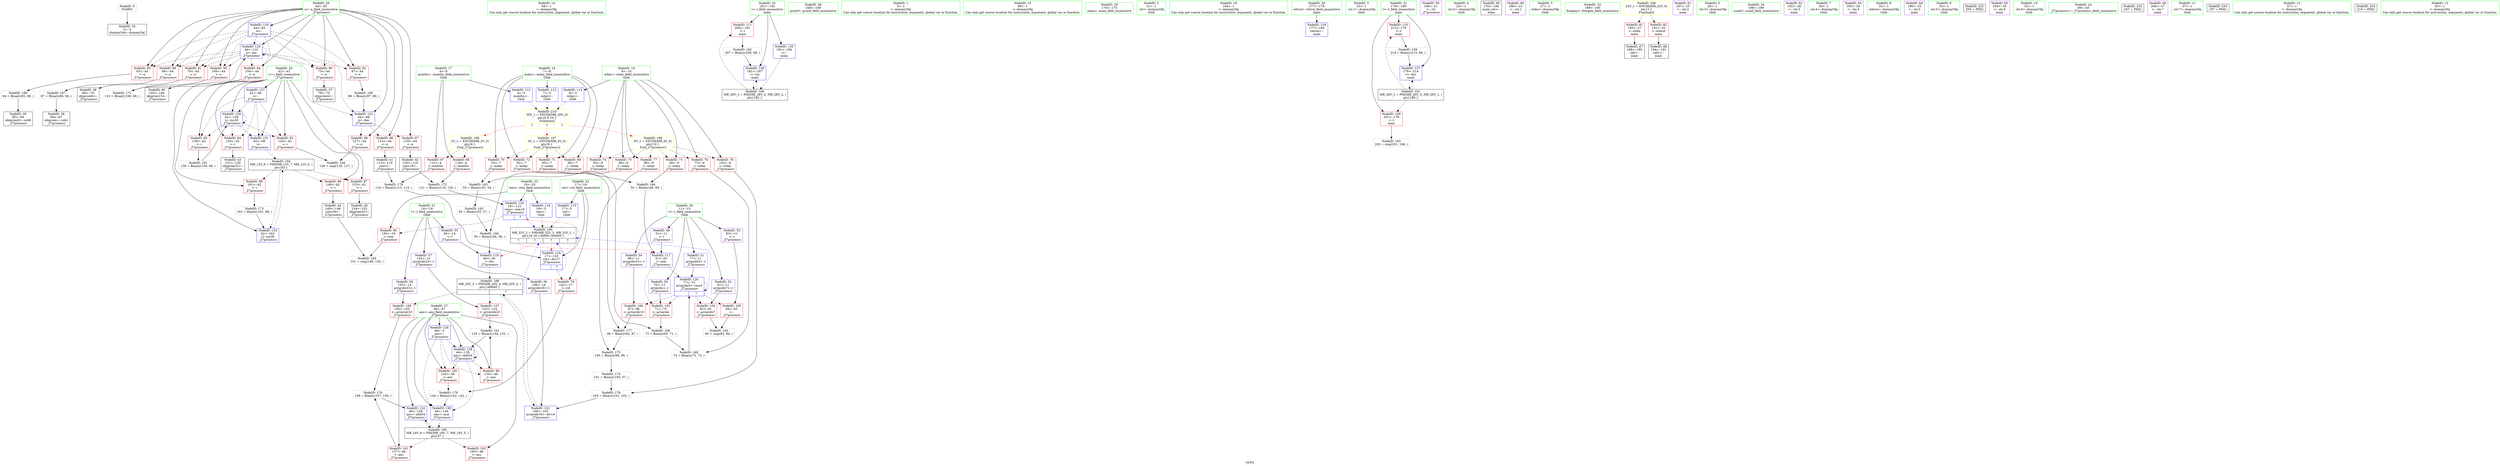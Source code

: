 digraph "SVFG" {
	label="SVFG";

	Node0x55a4fea71980 [shape=record,color=grey,label="{NodeID: 0\nNullPtr}"];
	Node0x55a4fea71980 -> Node0x55a4fea887a0[style=solid];
	Node0x55a4fea92c30 [shape=record,color=grey,label="{NodeID: 180\n94 = Binary(93, 68, )\n}"];
	Node0x55a4fea92c30 -> Node0x55a4fea88b10[style=solid];
	Node0x55a4fea89330 [shape=record,color=red,label="{NodeID: 97\n119\<--44\n\<--n\n_Z7processv\n}"];
	Node0x55a4fea89330 -> Node0x55a4fea88d80[style=solid];
	Node0x55a4fea873c0 [shape=record,color=green,label="{NodeID: 14\n68\<--1\n\<--dummyObj\nCan only get source location for instruction, argument, global var or function.}"];
	Node0x55a4fea8d790 [shape=record,color=black,label="{NodeID: 194\nMR_12V_6 = PHI(MR_12V_7, MR_12V_5, )\npts\{43 \}\n}"];
	Node0x55a4fea8d790 -> Node0x55a4fea8c160[style=dashed];
	Node0x55a4fea8d790 -> Node0x55a4fea8c230[style=dashed];
	Node0x55a4fea8d790 -> Node0x55a4fea8c300[style=dashed];
	Node0x55a4fea8d790 -> Node0x55a4fea8f8a0[style=dashed];
	Node0x55a4fea89e90 [shape=record,color=red,label="{NodeID: 111\n206\<--181\n\<--i\nmain\n}"];
	Node0x55a4fea89e90 -> Node0x55a4fea91130[style=solid];
	Node0x55a4fea88130 [shape=record,color=green,label="{NodeID: 28\n168\<--169\nprintf\<--printf_field_insensitive\n}"];
	Node0x55a4fea8f220 [shape=record,color=blue,label="{NodeID: 125\n19\<--121\nrem\<--rem19\n_Z7processv\n|{|<s1>7}}"];
	Node0x55a4fea8f220 -> Node0x55a4fea8bc80[style=dashed];
	Node0x55a4fea8f220:s1 -> Node0x55a4fea9ae20[style=dashed,color=blue];
	Node0x55a4fea88d80 [shape=record,color=black,label="{NodeID: 42\n120\<--119\nconv18\<--\n_Z7processv\n}"];
	Node0x55a4fea88d80 -> Node0x55a4fea92030[style=solid];
	Node0x55a4fea8a900 [shape=record,color=purple,label="{NodeID: 56\n106\<--14\narrayidx16\<--l\n_Z7processv\n}"];
	Node0x55a4fea8a900 -> Node0x55a4fea8efb0[style=solid];
	Node0x55a4fea8b460 [shape=record,color=red,label="{NodeID: 70\n53\<--7\n\<--mday\n_Z7processv\n}"];
	Node0x55a4fea8b460 -> Node0x55a4fea912b0[style=solid];
	Node0x55a4fea918b0 [shape=record,color=grey,label="{NodeID: 167\n67 = Binary(66, 68, )\n}"];
	Node0x55a4fea918b0 -> Node0x55a4fea888a0[style=solid];
	Node0x55a4fea8bfc0 [shape=record,color=red,label="{NodeID: 84\n130\<--42\n\<--i\n_Z7processv\n}"];
	Node0x55a4fea8bfc0 -> Node0x55a4fea88e50[style=solid];
	Node0x55a4fea71a10 [shape=record,color=green,label="{NodeID: 1\n5\<--1\n\<--dummyObj\nCan only get source location for instruction, argument, global var or function.}"];
	Node0x55a4fea92db0 [shape=record,color=grey,label="{NodeID: 181\n139 = Binary(138, 68, )\n}"];
	Node0x55a4fea92db0 -> Node0x55a4fea8f560[style=solid];
	Node0x55a4fea89400 [shape=record,color=red,label="{NodeID: 98\n127\<--44\n\<--n\n_Z7processv\n}"];
	Node0x55a4fea89400 -> Node0x55a4fea93230[style=solid];
	Node0x55a4fea874c0 [shape=record,color=green,label="{NodeID: 15\n89\<--1\n\<--dummyObj\nCan only get source location for instruction, argument, global var or function.}"];
	Node0x55a4fea8d880 [shape=record,color=black,label="{NodeID: 195\nMR_16V_6 = PHI(MR_16V_7, MR_16V_5, )\npts\{47 \}\n}"];
	Node0x55a4fea8d880 -> Node0x55a4fea89670[style=dashed];
	Node0x55a4fea8d880 -> Node0x55a4fea89740[style=dashed];
	Node0x55a4fea8d880 -> Node0x55a4fea8f7d0[style=dashed];
	Node0x55a4fea89f60 [shape=record,color=blue,label="{NodeID: 112\n4\<--5\nmonths\<--\nGlob }"];
	Node0x55a4fea89f60 -> Node0x55a4fea9f350[style=dashed];
	Node0x55a4fea88230 [shape=record,color=green,label="{NodeID: 29\n174\<--175\nmain\<--main_field_insensitive\n}"];
	Node0x55a4fea8f2f0 [shape=record,color=blue,label="{NodeID: 126\n46\<--5\nans\<--\n_Z7processv\n}"];
	Node0x55a4fea8f2f0 -> Node0x55a4fea894d0[style=dashed];
	Node0x55a4fea8f2f0 -> Node0x55a4fea895a0[style=dashed];
	Node0x55a4fea8f2f0 -> Node0x55a4fea8f490[style=dashed];
	Node0x55a4fea8f2f0 -> Node0x55a4fea8f630[style=dashed];
	Node0x55a4fea88e50 [shape=record,color=black,label="{NodeID: 43\n131\<--130\nidxprom22\<--\n_Z7processv\n}"];
	Node0x55a4fea8a9d0 [shape=record,color=purple,label="{NodeID: 57\n132\<--14\narrayidx23\<--l\n_Z7processv\n}"];
	Node0x55a4fea8a9d0 -> Node0x55a4fea89b50[style=solid];
	Node0x55a4fea8b530 [shape=record,color=red,label="{NodeID: 71\n65\<--7\n\<--mday\n_Z7processv\n}"];
	Node0x55a4fea8b530 -> Node0x55a4fea91a30[style=solid];
	Node0x55a4fea91a30 [shape=record,color=grey,label="{NodeID: 168\n72 = Binary(65, 71, )\n}"];
	Node0x55a4fea91a30 -> Node0x55a4fea91bb0[style=solid];
	Node0x55a4fea8c090 [shape=record,color=red,label="{NodeID: 85\n138\<--42\n\<--i\n_Z7processv\n}"];
	Node0x55a4fea8c090 -> Node0x55a4fea92db0[style=solid];
	Node0x55a4fea86140 [shape=record,color=green,label="{NodeID: 2\n21\<--1\n.str\<--dummyObj\nGlob }"];
	Node0x55a4fea92f30 [shape=record,color=grey,label="{NodeID: 182\n85 = cmp(82, 84, )\n}"];
	Node0x55a4fea894d0 [shape=record,color=red,label="{NodeID: 99\n134\<--46\n\<--ans\n_Z7processv\n}"];
	Node0x55a4fea894d0 -> Node0x55a4fea90fb0[style=solid];
	Node0x55a4fea875c0 [shape=record,color=green,label="{NodeID: 16\n184\<--1\n\<--dummyObj\nCan only get source location for instruction, argument, global var or function.}"];
	Node0x55a4fea9dca0 [shape=record,color=yellow,style=double,label="{NodeID: 196\n2V_1 = ENCHI(MR_2V_0)\npts\{6 \}\nFun[_Z7processv]}"];
	Node0x55a4fea9dca0 -> Node0x55a4fea8b1f0[style=dashed];
	Node0x55a4fea9dca0 -> Node0x55a4fea8b2c0[style=dashed];
	Node0x55a4fea8a060 [shape=record,color=blue,label="{NodeID: 113\n7\<--5\nmday\<--\nGlob }"];
	Node0x55a4fea8a060 -> Node0x55a4fea9f350[style=dashed];
	Node0x55a4fea88330 [shape=record,color=green,label="{NodeID: 30\n177\<--178\nretval\<--retval_field_insensitive\nmain\n}"];
	Node0x55a4fea88330 -> Node0x55a4fea8f970[style=solid];
	Node0x55a4fea9f350 [shape=record,color=yellow,style=double,label="{NodeID: 210\n30V_1 = ENCHI(MR_30V_0)\npts\{6 8 10 \}\nFun[main]|{<s0>7|<s1>7|<s2>7}}"];
	Node0x55a4fea9f350:s0 -> Node0x55a4fea9dca0[style=dashed,color=red];
	Node0x55a4fea9f350:s1 -> Node0x55a4fea9e7c0[style=dashed,color=red];
	Node0x55a4fea9f350:s2 -> Node0x55a4fea9e8a0[style=dashed,color=red];
	Node0x55a4fea8f3c0 [shape=record,color=blue,label="{NodeID: 127\n42\<--68\ni\<--\n_Z7processv\n}"];
	Node0x55a4fea8f3c0 -> Node0x55a4fea8bef0[style=dashed];
	Node0x55a4fea8f3c0 -> Node0x55a4fea8bfc0[style=dashed];
	Node0x55a4fea8f3c0 -> Node0x55a4fea8c090[style=dashed];
	Node0x55a4fea8f3c0 -> Node0x55a4fea8f560[style=dashed];
	Node0x55a4fea8f3c0 -> Node0x55a4fea8f700[style=dashed];
	Node0x55a4fea88f20 [shape=record,color=black,label="{NodeID: 44\n149\<--148\nconv29\<--\n_Z7processv\n}"];
	Node0x55a4fea88f20 -> Node0x55a4fea933b0[style=solid];
	Node0x55a4fea8aaa0 [shape=record,color=purple,label="{NodeID: 58\n155\<--14\narrayidx33\<--l\n_Z7processv\n}"];
	Node0x55a4fea8aaa0 -> Node0x55a4fea89c20[style=solid];
	Node0x55a4fea8b600 [shape=record,color=red,label="{NodeID: 72\n92\<--7\n\<--mday\n_Z7processv\n}"];
	Node0x55a4fea8b600 -> Node0x55a4fea927b0[style=solid];
	Node0x55a4fea91bb0 [shape=record,color=grey,label="{NodeID: 169\n74 = Binary(72, 73, )\n}"];
	Node0x55a4fea91bb0 -> Node0x55a4fea8ee10[style=solid];
	Node0x55a4fea8c160 [shape=record,color=red,label="{NodeID: 86\n148\<--42\n\<--i\n_Z7processv\n}"];
	Node0x55a4fea8c160 -> Node0x55a4fea88f20[style=solid];
	Node0x55a4fea861d0 [shape=record,color=green,label="{NodeID: 3\n23\<--1\n.str.1\<--dummyObj\nGlob }"];
	Node0x55a4fea930b0 [shape=record,color=grey,label="{NodeID: 183\n202 = cmp(201, 184, )\n}"];
	Node0x55a4fea895a0 [shape=record,color=red,label="{NodeID: 100\n143\<--46\n\<--ans\n_Z7processv\n}"];
	Node0x55a4fea895a0 -> Node0x55a4fea92ab0[style=solid];
	Node0x55a4fea876c0 [shape=record,color=green,label="{NodeID: 17\n4\<--6\nmonths\<--months_field_insensitive\nGlob }"];
	Node0x55a4fea876c0 -> Node0x55a4fea8b1f0[style=solid];
	Node0x55a4fea876c0 -> Node0x55a4fea8b2c0[style=solid];
	Node0x55a4fea876c0 -> Node0x55a4fea89f60[style=solid];
	Node0x55a4fea9e7c0 [shape=record,color=yellow,style=double,label="{NodeID: 197\n4V_1 = ENCHI(MR_4V_0)\npts\{8 \}\nFun[_Z7processv]}"];
	Node0x55a4fea9e7c0 -> Node0x55a4fea8b390[style=dashed];
	Node0x55a4fea9e7c0 -> Node0x55a4fea8b460[style=dashed];
	Node0x55a4fea9e7c0 -> Node0x55a4fea8b530[style=dashed];
	Node0x55a4fea9e7c0 -> Node0x55a4fea8b600[style=dashed];
	Node0x55a4fea8a160 [shape=record,color=blue,label="{NodeID: 114\n9\<--5\nwday\<--\nGlob }"];
	Node0x55a4fea8a160 -> Node0x55a4fea9f350[style=dashed];
	Node0x55a4fea88400 [shape=record,color=green,label="{NodeID: 31\n179\<--180\nt\<--t_field_insensitive\nmain\n}"];
	Node0x55a4fea88400 -> Node0x55a4fea89cf0[style=solid];
	Node0x55a4fea88400 -> Node0x55a4fea89dc0[style=solid];
	Node0x55a4fea88400 -> Node0x55a4fea8fbe0[style=solid];
	Node0x55a4fea8f490 [shape=record,color=blue,label="{NodeID: 128\n46\<--135\nans\<--add24\n_Z7processv\n}"];
	Node0x55a4fea8f490 -> Node0x55a4fea894d0[style=dashed];
	Node0x55a4fea8f490 -> Node0x55a4fea895a0[style=dashed];
	Node0x55a4fea8f490 -> Node0x55a4fea8f490[style=dashed];
	Node0x55a4fea8f490 -> Node0x55a4fea8f630[style=dashed];
	Node0x55a4fea88ff0 [shape=record,color=black,label="{NodeID: 45\n154\<--153\nidxprom32\<--\n_Z7processv\n}"];
	Node0x55a4fea8ab70 [shape=record,color=purple,label="{NodeID: 59\n166\<--21\n\<--.str\n_Z7processv\n}"];
	Node0x55a4fea8b6d0 [shape=record,color=red,label="{NodeID: 73\n49\<--9\n\<--wday\n_Z7processv\n}"];
	Node0x55a4fea8b6d0 -> Node0x55a4fea91430[style=solid];
	Node0x55a4fea91d30 [shape=record,color=grey,label="{NodeID: 170\n116 = Binary(113, 115, )\n}"];
	Node0x55a4fea91d30 -> Node0x55a4fea8f150[style=solid];
	Node0x55a4fea8c230 [shape=record,color=red,label="{NodeID: 87\n153\<--42\n\<--i\n_Z7processv\n}"];
	Node0x55a4fea8c230 -> Node0x55a4fea88ff0[style=solid];
	Node0x55a4fea86480 [shape=record,color=green,label="{NodeID: 4\n25\<--1\n.str.2\<--dummyObj\nGlob }"];
	Node0x55a4fea93230 [shape=record,color=grey,label="{NodeID: 184\n128 = cmp(126, 127, )\n}"];
	Node0x55a4fea89670 [shape=record,color=red,label="{NodeID: 101\n157\<--46\n\<--ans\n_Z7processv\n}"];
	Node0x55a4fea89670 -> Node0x55a4fea92630[style=solid];
	Node0x55a4fea877c0 [shape=record,color=green,label="{NodeID: 18\n7\<--8\nmday\<--mday_field_insensitive\nGlob }"];
	Node0x55a4fea877c0 -> Node0x55a4fea8b390[style=solid];
	Node0x55a4fea877c0 -> Node0x55a4fea8b460[style=solid];
	Node0x55a4fea877c0 -> Node0x55a4fea8b530[style=solid];
	Node0x55a4fea877c0 -> Node0x55a4fea8b600[style=solid];
	Node0x55a4fea877c0 -> Node0x55a4fea8a060[style=solid];
	Node0x55a4fea9e8a0 [shape=record,color=yellow,style=double,label="{NodeID: 198\n6V_1 = ENCHI(MR_6V_0)\npts\{10 \}\nFun[_Z7processv]}"];
	Node0x55a4fea9e8a0 -> Node0x55a4fea8b6d0[style=dashed];
	Node0x55a4fea9e8a0 -> Node0x55a4fea8b7a0[style=dashed];
	Node0x55a4fea9e8a0 -> Node0x55a4fea8b870[style=dashed];
	Node0x55a4fea9e8a0 -> Node0x55a4fea8b940[style=dashed];
	Node0x55a4fea9e8a0 -> Node0x55a4fea8ba10[style=dashed];
	Node0x55a4fea9e8a0 -> Node0x55a4fea8bae0[style=dashed];
	Node0x55a4fea8e9a0 [shape=record,color=blue,label="{NodeID: 115\n17\<--5\nrot\<--\nGlob }"];
	Node0x55a4fea8e9a0 -> Node0x55a4fea9ae20[style=dashed];
	Node0x55a4fea884d0 [shape=record,color=green,label="{NodeID: 32\n181\<--182\ni\<--i_field_insensitive\nmain\n}"];
	Node0x55a4fea884d0 -> Node0x55a4fea89e90[style=solid];
	Node0x55a4fea884d0 -> Node0x55a4fea8fa40[style=solid];
	Node0x55a4fea884d0 -> Node0x55a4fea8fb10[style=solid];
	Node0x55a4fea8f560 [shape=record,color=blue,label="{NodeID: 129\n42\<--139\ni\<--inc26\n_Z7processv\n}"];
	Node0x55a4fea8f560 -> Node0x55a4fea8bef0[style=dashed];
	Node0x55a4fea8f560 -> Node0x55a4fea8bfc0[style=dashed];
	Node0x55a4fea8f560 -> Node0x55a4fea8c090[style=dashed];
	Node0x55a4fea8f560 -> Node0x55a4fea8f560[style=dashed];
	Node0x55a4fea8f560 -> Node0x55a4fea8f700[style=dashed];
	Node0x55a4fea890c0 [shape=record,color=black,label="{NodeID: 46\n176\<--184\nmain_ret\<--\nmain\n}"];
	Node0x55a4fea8ac40 [shape=record,color=purple,label="{NodeID: 60\n186\<--23\n\<--.str.1\nmain\n}"];
	Node0x55a4fea8b7a0 [shape=record,color=red,label="{NodeID: 74\n54\<--9\n\<--wday\n_Z7processv\n}"];
	Node0x55a4fea8b7a0 -> Node0x55a4fea912b0[style=solid];
	Node0x55a4fea91eb0 [shape=record,color=grey,label="{NodeID: 171\n110 = Binary(109, 68, )\n}"];
	Node0x55a4fea91eb0 -> Node0x55a4fea8f080[style=solid];
	Node0x55a4fea8c300 [shape=record,color=red,label="{NodeID: 88\n161\<--42\n\<--i\n_Z7processv\n}"];
	Node0x55a4fea8c300 -> Node0x55a4fea921b0[style=solid];
	Node0x55a4fea86510 [shape=record,color=green,label="{NodeID: 5\n27\<--1\nstdin\<--dummyObj\nGlob }"];
	Node0x55a4fea933b0 [shape=record,color=grey,label="{NodeID: 185\n151 = cmp(149, 150, )\n}"];
	Node0x55a4fea89740 [shape=record,color=red,label="{NodeID: 102\n165\<--46\n\<--ans\n_Z7processv\n}"];
	Node0x55a4fea878c0 [shape=record,color=green,label="{NodeID: 19\n9\<--10\nwday\<--wday_field_insensitive\nGlob }"];
	Node0x55a4fea878c0 -> Node0x55a4fea8b6d0[style=solid];
	Node0x55a4fea878c0 -> Node0x55a4fea8b7a0[style=solid];
	Node0x55a4fea878c0 -> Node0x55a4fea8b870[style=solid];
	Node0x55a4fea878c0 -> Node0x55a4fea8b940[style=solid];
	Node0x55a4fea878c0 -> Node0x55a4fea8ba10[style=solid];
	Node0x55a4fea878c0 -> Node0x55a4fea8bae0[style=solid];
	Node0x55a4fea878c0 -> Node0x55a4fea8a160[style=solid];
	Node0x55a4fea8eaa0 [shape=record,color=blue,label="{NodeID: 116\n19\<--5\nrem\<--\nGlob }"];
	Node0x55a4fea8eaa0 -> Node0x55a4fea9ae20[style=dashed];
	Node0x55a4fea885a0 [shape=record,color=green,label="{NodeID: 33\n189\<--190\nfreopen\<--freopen_field_insensitive\n}"];
	Node0x55a4fea8f630 [shape=record,color=blue,label="{NodeID: 130\n46\<--144\nans\<--mul\n_Z7processv\n}"];
	Node0x55a4fea8f630 -> Node0x55a4fea8d880[style=dashed];
	Node0x55a4fea89190 [shape=record,color=black,label="{NodeID: 47\n188\<--185\ncall\<--\nmain\n}"];
	Node0x55a4fea8ad10 [shape=record,color=purple,label="{NodeID: 61\n187\<--25\n\<--.str.2\nmain\n}"];
	Node0x55a4fea8b870 [shape=record,color=red,label="{NodeID: 75\n58\<--9\n\<--wday\n_Z7processv\n}"];
	Node0x55a4fea8b870 -> Node0x55a4fea91730[style=solid];
	Node0x55a4fea92030 [shape=record,color=grey,label="{NodeID: 172\n121 = Binary(118, 120, )\n}"];
	Node0x55a4fea92030 -> Node0x55a4fea8f220[style=solid];
	Node0x55a4fea8c3d0 [shape=record,color=red,label="{NodeID: 89\n66\<--44\n\<--n\n_Z7processv\n}"];
	Node0x55a4fea8c3d0 -> Node0x55a4fea918b0[style=solid];
	Node0x55a4fea865a0 [shape=record,color=green,label="{NodeID: 6\n28\<--1\n.str.3\<--dummyObj\nGlob }"];
	Node0x55a4fea89810 [shape=record,color=red,label="{NodeID: 103\n71\<--70\n\<--arrayidx\n_Z7processv\n}"];
	Node0x55a4fea89810 -> Node0x55a4fea91a30[style=solid];
	Node0x55a4fea879c0 [shape=record,color=green,label="{NodeID: 20\n11\<--13\nr\<--r_field_insensitive\nGlob }"];
	Node0x55a4fea879c0 -> Node0x55a4fea8a350[style=solid];
	Node0x55a4fea879c0 -> Node0x55a4fea8a420[style=solid];
	Node0x55a4fea879c0 -> Node0x55a4fea8a4f0[style=solid];
	Node0x55a4fea879c0 -> Node0x55a4fea8a5c0[style=solid];
	Node0x55a4fea879c0 -> Node0x55a4fea8a690[style=solid];
	Node0x55a4fea879c0 -> Node0x55a4fea8a760[style=solid];
	Node0x55a4fea8eba0 [shape=record,color=blue,label="{NodeID: 117\n51\<--50\n\<--rem\n_Z7processv\n}"];
	Node0x55a4fea8eba0 -> Node0x55a4fea89810[style=dashed];
	Node0x55a4fea8eba0 -> Node0x55a4fea8ee10[style=dashed];
	Node0x55a4fea886a0 [shape=record,color=green,label="{NodeID: 34\n198\<--199\nscanf\<--scanf_field_insensitive\n}"];
	Node0x55a4fea8f700 [shape=record,color=blue,label="{NodeID: 131\n42\<--68\ni\<--\n_Z7processv\n}"];
	Node0x55a4fea8f700 -> Node0x55a4fea8d790[style=dashed];
	Node0x55a4fea8a280 [shape=record,color=black,label="{NodeID: 48\n194\<--191\ncall1\<--\nmain\n}"];
	Node0x55a4fea8ade0 [shape=record,color=purple,label="{NodeID: 62\n192\<--28\n\<--.str.3\nmain\n}"];
	Node0x55a4fea90cb0 [shape=record,color=grey,label="{NodeID: 159\n214 = Binary(213, 89, )\n}"];
	Node0x55a4fea90cb0 -> Node0x55a4fea8fbe0[style=solid];
	Node0x55a4fea8b940 [shape=record,color=red,label="{NodeID: 76\n73\<--9\n\<--wday\n_Z7processv\n}"];
	Node0x55a4fea8b940 -> Node0x55a4fea91bb0[style=solid];
	Node0x55a4fea921b0 [shape=record,color=grey,label="{NodeID: 173\n162 = Binary(161, 68, )\n}"];
	Node0x55a4fea921b0 -> Node0x55a4fea8f8a0[style=solid];
	Node0x55a4fea8c4a0 [shape=record,color=red,label="{NodeID: 90\n75\<--44\n\<--n\n_Z7processv\n}"];
	Node0x55a4fea8c4a0 -> Node0x55a4fea88970[style=solid];
	Node0x55a4fea86630 [shape=record,color=green,label="{NodeID: 7\n30\<--1\n.str.4\<--dummyObj\nGlob }"];
	Node0x55a4fea898e0 [shape=record,color=red,label="{NodeID: 104\n82\<--81\n\<--arrayidx7\n_Z7processv\n}"];
	Node0x55a4fea898e0 -> Node0x55a4fea92f30[style=solid];
	Node0x55a4fea87ac0 [shape=record,color=green,label="{NodeID: 21\n14\<--16\nl\<--l_field_insensitive\nGlob }"];
	Node0x55a4fea87ac0 -> Node0x55a4fea8a830[style=solid];
	Node0x55a4fea87ac0 -> Node0x55a4fea8a900[style=solid];
	Node0x55a4fea87ac0 -> Node0x55a4fea8a9d0[style=solid];
	Node0x55a4fea87ac0 -> Node0x55a4fea8aaa0[style=solid];
	Node0x55a4fea8ec70 [shape=record,color=blue,label="{NodeID: 118\n60\<--59\n\<--div\n_Z7processv\n}"];
	Node0x55a4fea8ec70 -> Node0x55a4fea9a420[style=dashed];
	Node0x55a4fea887a0 [shape=record,color=black,label="{NodeID: 35\n2\<--3\ndummyVal\<--dummyVal\n}"];
	Node0x55a4fea8f7d0 [shape=record,color=blue,label="{NodeID: 132\n46\<--158\nans\<--add34\n_Z7processv\n}"];
	Node0x55a4fea8f7d0 -> Node0x55a4fea8d880[style=dashed];
	Node0x55a4fea8a350 [shape=record,color=purple,label="{NodeID: 49\n51\<--11\n\<--r\n_Z7processv\n}"];
	Node0x55a4fea8a350 -> Node0x55a4fea8eba0[style=solid];
	Node0x55a4fea8aeb0 [shape=record,color=purple,label="{NodeID: 63\n193\<--30\n\<--.str.4\nmain\n}"];
	Node0x55a4fea90e30 [shape=record,color=grey,label="{NodeID: 160\n88 = Binary(87, 89, )\n}"];
	Node0x55a4fea90e30 -> Node0x55a4fea8eee0[style=solid];
	Node0x55a4fea8ba10 [shape=record,color=red,label="{NodeID: 77\n99\<--9\n\<--wday\n_Z7processv\n}"];
	Node0x55a4fea8ba10 -> Node0x55a4fea924b0[style=solid];
	Node0x55a4fea92330 [shape=record,color=grey,label="{NodeID: 174\n101 = Binary(100, 57, )\n}"];
	Node0x55a4fea92330 -> Node0x55a4fea92930[style=solid];
	Node0x55a4fea8c570 [shape=record,color=red,label="{NodeID: 91\n79\<--44\n\<--n\n_Z7processv\n}"];
	Node0x55a4fea8c570 -> Node0x55a4fea88a40[style=solid];
	Node0x55a4fea86e70 [shape=record,color=green,label="{NodeID: 8\n32\<--1\nstdout\<--dummyObj\nGlob }"];
	Node0x55a4fea9a420 [shape=record,color=black,label="{NodeID: 188\nMR_20V_3 = PHI(MR_20V_4, MR_20V_2, )\npts\{160000 \}\n|{|<s3>7}}"];
	Node0x55a4fea9a420 -> Node0x55a4fea89b50[style=dashed];
	Node0x55a4fea9a420 -> Node0x55a4fea89c20[style=dashed];
	Node0x55a4fea9a420 -> Node0x55a4fea8efb0[style=dashed];
	Node0x55a4fea9a420:s3 -> Node0x55a4fea9ae20[style=dashed,color=blue];
	Node0x55a4fea899b0 [shape=record,color=red,label="{NodeID: 105\n84\<--83\n\<--\n_Z7processv\n}"];
	Node0x55a4fea899b0 -> Node0x55a4fea92f30[style=solid];
	Node0x55a4fea87bc0 [shape=record,color=green,label="{NodeID: 22\n17\<--18\nrot\<--rot_field_insensitive\nGlob }"];
	Node0x55a4fea87bc0 -> Node0x55a4fea8bbb0[style=solid];
	Node0x55a4fea87bc0 -> Node0x55a4fea8e9a0[style=solid];
	Node0x55a4fea87bc0 -> Node0x55a4fea8f150[style=solid];
	Node0x55a4fea8ed40 [shape=record,color=blue,label="{NodeID: 119\n44\<--63\nn\<--\n_Z7processv\n}"];
	Node0x55a4fea8ed40 -> Node0x55a4fea8c3d0[style=dashed];
	Node0x55a4fea8ed40 -> Node0x55a4fea8c4a0[style=dashed];
	Node0x55a4fea8ed40 -> Node0x55a4fea8c570[style=dashed];
	Node0x55a4fea8ed40 -> Node0x55a4fea8c640[style=dashed];
	Node0x55a4fea8ed40 -> Node0x55a4fea8c710[style=dashed];
	Node0x55a4fea8ed40 -> Node0x55a4fea8c7e0[style=dashed];
	Node0x55a4fea8ed40 -> Node0x55a4fea8c8b0[style=dashed];
	Node0x55a4fea8ed40 -> Node0x55a4fea8eee0[style=dashed];
	Node0x55a4fea8ed40 -> Node0x55a4fea8f080[style=dashed];
	Node0x55a4fea888a0 [shape=record,color=black,label="{NodeID: 36\n69\<--67\nidxprom\<--sub1\n_Z7processv\n}"];
	Node0x55a4fea8f8a0 [shape=record,color=blue,label="{NodeID: 133\n42\<--162\ni\<--inc36\n_Z7processv\n}"];
	Node0x55a4fea8f8a0 -> Node0x55a4fea8d790[style=dashed];
	Node0x55a4fea8a420 [shape=record,color=purple,label="{NodeID: 50\n70\<--11\narrayidx\<--r\n_Z7processv\n}"];
	Node0x55a4fea8a420 -> Node0x55a4fea89810[style=solid];
	Node0x55a4fea8af80 [shape=record,color=purple,label="{NodeID: 64\n196\<--33\n\<--.str.5\nmain\n}"];
	Node0x55a4fea90fb0 [shape=record,color=grey,label="{NodeID: 161\n135 = Binary(134, 133, )\n}"];
	Node0x55a4fea90fb0 -> Node0x55a4fea8f490[style=solid];
	Node0x55a4fea8bae0 [shape=record,color=red,label="{NodeID: 78\n102\<--9\n\<--wday\n_Z7processv\n}"];
	Node0x55a4fea8bae0 -> Node0x55a4fea92930[style=solid];
	Node0x55a4fea924b0 [shape=record,color=grey,label="{NodeID: 175\n100 = Binary(98, 99, )\n}"];
	Node0x55a4fea924b0 -> Node0x55a4fea92330[style=solid];
	Node0x55a4fea8c640 [shape=record,color=red,label="{NodeID: 92\n87\<--44\n\<--n\n_Z7processv\n}"];
	Node0x55a4fea8c640 -> Node0x55a4fea90e30[style=solid];
	Node0x55a4fea86f00 [shape=record,color=green,label="{NodeID: 9\n33\<--1\n.str.5\<--dummyObj\nGlob }"];
	Node0x55a4fea9a920 [shape=record,color=black,label="{NodeID: 189\nMR_28V_3 = PHI(MR_28V_4, MR_28V_2, )\npts\{182 \}\n}"];
	Node0x55a4fea9a920 -> Node0x55a4fea89e90[style=dashed];
	Node0x55a4fea9a920 -> Node0x55a4fea8fb10[style=dashed];
	Node0x55a4fea89a80 [shape=record,color=red,label="{NodeID: 106\n97\<--96\n\<--arrayidx10\n_Z7processv\n}"];
	Node0x55a4fea89a80 -> Node0x55a4fea927b0[style=solid];
	Node0x55a4fea87cc0 [shape=record,color=green,label="{NodeID: 23\n19\<--20\nrem\<--rem_field_insensitive\nGlob }"];
	Node0x55a4fea87cc0 -> Node0x55a4fea8bc80[style=solid];
	Node0x55a4fea87cc0 -> Node0x55a4fea8eaa0[style=solid];
	Node0x55a4fea87cc0 -> Node0x55a4fea8f220[style=solid];
	Node0x55a4fea8ee10 [shape=record,color=blue,label="{NodeID: 120\n77\<--74\narrayidx5\<--rem3\n_Z7processv\n|{|<s5>7}}"];
	Node0x55a4fea8ee10 -> Node0x55a4fea89810[style=dashed];
	Node0x55a4fea8ee10 -> Node0x55a4fea898e0[style=dashed];
	Node0x55a4fea8ee10 -> Node0x55a4fea899b0[style=dashed];
	Node0x55a4fea8ee10 -> Node0x55a4fea89a80[style=dashed];
	Node0x55a4fea8ee10 -> Node0x55a4fea8ee10[style=dashed];
	Node0x55a4fea8ee10:s5 -> Node0x55a4fea9ae20[style=dashed,color=blue];
	Node0x55a4fea88970 [shape=record,color=black,label="{NodeID: 37\n76\<--75\nidxprom4\<--\n_Z7processv\n}"];
	Node0x55a4fea8f970 [shape=record,color=blue,label="{NodeID: 134\n177\<--184\nretval\<--\nmain\n}"];
	Node0x55a4fea8a4f0 [shape=record,color=purple,label="{NodeID: 51\n77\<--11\narrayidx5\<--r\n_Z7processv\n}"];
	Node0x55a4fea8a4f0 -> Node0x55a4fea8ee10[style=solid];
	Node0x55a4feaaa8a0 [shape=record,color=black,label="{NodeID: 231\n205 = PHI()\n}"];
	Node0x55a4fea8b050 [shape=record,color=purple,label="{NodeID: 65\n204\<--35\n\<--.str.6\nmain\n}"];
	Node0x55a4fea91130 [shape=record,color=grey,label="{NodeID: 162\n207 = Binary(206, 68, )\n}"];
	Node0x55a4fea91130 -> Node0x55a4fea8fb10[style=solid];
	Node0x55a4fea8bbb0 [shape=record,color=red,label="{NodeID: 79\n142\<--17\n\<--rot\n_Z7processv\n}"];
	Node0x55a4fea8bbb0 -> Node0x55a4fea92ab0[style=solid];
	Node0x55a4fea92630 [shape=record,color=grey,label="{NodeID: 176\n158 = Binary(157, 156, )\n}"];
	Node0x55a4fea92630 -> Node0x55a4fea8f7d0[style=solid];
	Node0x55a4fea8c710 [shape=record,color=red,label="{NodeID: 93\n93\<--44\n\<--n\n_Z7processv\n}"];
	Node0x55a4fea8c710 -> Node0x55a4fea92c30[style=solid];
	Node0x55a4fea86fc0 [shape=record,color=green,label="{NodeID: 10\n35\<--1\n.str.6\<--dummyObj\nGlob }"];
	Node0x55a4fea9ae20 [shape=record,color=black,label="{NodeID: 190\nMR_32V_2 = PHI(MR_32V_3, MR_32V_1, )\npts\{18 20 130000 160000 \}\n|{<s0>7|<s1>7|<s2>7|<s3>7}}"];
	Node0x55a4fea9ae20:s0 -> Node0x55a4fea8eba0[style=dashed,color=red];
	Node0x55a4fea9ae20:s1 -> Node0x55a4fea8ec70[style=dashed,color=red];
	Node0x55a4fea9ae20:s2 -> Node0x55a4fea8f150[style=dashed,color=red];
	Node0x55a4fea9ae20:s3 -> Node0x55a4fea8f220[style=dashed,color=red];
	Node0x55a4fea89b50 [shape=record,color=red,label="{NodeID: 107\n133\<--132\n\<--arrayidx23\n_Z7processv\n}"];
	Node0x55a4fea89b50 -> Node0x55a4fea90fb0[style=solid];
	Node0x55a4fea87dc0 [shape=record,color=green,label="{NodeID: 24\n39\<--40\n_Z7processv\<--_Z7processv_field_insensitive\n}"];
	Node0x55a4fea8eee0 [shape=record,color=blue,label="{NodeID: 121\n44\<--88\nn\<--dec\n_Z7processv\n}"];
	Node0x55a4fea8eee0 -> Node0x55a4fea89260[style=dashed];
	Node0x55a4fea8eee0 -> Node0x55a4fea89330[style=dashed];
	Node0x55a4fea8eee0 -> Node0x55a4fea89400[style=dashed];
	Node0x55a4fea88a40 [shape=record,color=black,label="{NodeID: 38\n80\<--79\nidxprom6\<--\n_Z7processv\n}"];
	Node0x55a4fea8fa40 [shape=record,color=blue,label="{NodeID: 135\n181\<--184\ni\<--\nmain\n}"];
	Node0x55a4fea8fa40 -> Node0x55a4fea9a920[style=dashed];
	Node0x55a4fea8a5c0 [shape=record,color=purple,label="{NodeID: 52\n81\<--11\narrayidx7\<--r\n_Z7processv\n}"];
	Node0x55a4fea8a5c0 -> Node0x55a4fea898e0[style=solid];
	Node0x55a4feaaa9a0 [shape=record,color=black,label="{NodeID: 232\n167 = PHI()\n}"];
	Node0x55a4fea8b120 [shape=record,color=purple,label="{NodeID: 66\n209\<--37\n\<--.str.7\nmain\n}"];
	Node0x55a4fea912b0 [shape=record,color=grey,label="{NodeID: 163\n55 = Binary(53, 54, )\n}"];
	Node0x55a4fea912b0 -> Node0x55a4fea915b0[style=solid];
	Node0x55a4fea8bc80 [shape=record,color=red,label="{NodeID: 80\n150\<--19\n\<--rem\n_Z7processv\n}"];
	Node0x55a4fea8bc80 -> Node0x55a4fea933b0[style=solid];
	Node0x55a4fea927b0 [shape=record,color=grey,label="{NodeID: 177\n98 = Binary(92, 97, )\n}"];
	Node0x55a4fea927b0 -> Node0x55a4fea924b0[style=solid];
	Node0x55a4fea8c7e0 [shape=record,color=red,label="{NodeID: 94\n104\<--44\n\<--n\n_Z7processv\n}"];
	Node0x55a4fea8c7e0 -> Node0x55a4fea88be0[style=solid];
	Node0x55a4fea870c0 [shape=record,color=green,label="{NodeID: 11\n37\<--1\n.str.7\<--dummyObj\nGlob }"];
	Node0x55a4fea9b380 [shape=record,color=black,label="{NodeID: 191\nMR_26V_2 = PHI(MR_26V_3, MR_26V_1, )\npts\{180 \}\n}"];
	Node0x55a4fea9b380 -> Node0x55a4fea89cf0[style=dashed];
	Node0x55a4fea9b380 -> Node0x55a4fea89dc0[style=dashed];
	Node0x55a4fea9b380 -> Node0x55a4fea8fbe0[style=dashed];
	Node0x55a4fea89c20 [shape=record,color=red,label="{NodeID: 108\n156\<--155\n\<--arrayidx33\n_Z7processv\n}"];
	Node0x55a4fea89c20 -> Node0x55a4fea92630[style=solid];
	Node0x55a4fea87ec0 [shape=record,color=green,label="{NodeID: 25\n42\<--43\ni\<--i_field_insensitive\n_Z7processv\n}"];
	Node0x55a4fea87ec0 -> Node0x55a4fea8bef0[style=solid];
	Node0x55a4fea87ec0 -> Node0x55a4fea8bfc0[style=solid];
	Node0x55a4fea87ec0 -> Node0x55a4fea8c090[style=solid];
	Node0x55a4fea87ec0 -> Node0x55a4fea8c160[style=solid];
	Node0x55a4fea87ec0 -> Node0x55a4fea8c230[style=solid];
	Node0x55a4fea87ec0 -> Node0x55a4fea8c300[style=solid];
	Node0x55a4fea87ec0 -> Node0x55a4fea8f3c0[style=solid];
	Node0x55a4fea87ec0 -> Node0x55a4fea8f560[style=solid];
	Node0x55a4fea87ec0 -> Node0x55a4fea8f700[style=solid];
	Node0x55a4fea87ec0 -> Node0x55a4fea8f8a0[style=solid];
	Node0x55a4fea8efb0 [shape=record,color=blue,label="{NodeID: 122\n106\<--103\narrayidx16\<--div14\n_Z7processv\n}"];
	Node0x55a4fea8efb0 -> Node0x55a4fea9a420[style=dashed];
	Node0x55a4fea88b10 [shape=record,color=black,label="{NodeID: 39\n95\<--94\nidxprom9\<--sub8\n_Z7processv\n}"];
	Node0x55a4fea8fb10 [shape=record,color=blue,label="{NodeID: 136\n181\<--207\ni\<--inc\nmain\n}"];
	Node0x55a4fea8fb10 -> Node0x55a4fea9a920[style=dashed];
	Node0x55a4fea8a690 [shape=record,color=purple,label="{NodeID: 53\n83\<--11\n\<--r\n_Z7processv\n}"];
	Node0x55a4fea8a690 -> Node0x55a4fea899b0[style=solid];
	Node0x55a4feaaaaa0 [shape=record,color=black,label="{NodeID: 233\n197 = PHI()\n}"];
	Node0x55a4fea8b1f0 [shape=record,color=red,label="{NodeID: 67\n113\<--4\n\<--months\n_Z7processv\n}"];
	Node0x55a4fea8b1f0 -> Node0x55a4fea91d30[style=solid];
	Node0x55a4fea91430 [shape=record,color=grey,label="{NodeID: 164\n50 = Binary(48, 49, )\n}"];
	Node0x55a4fea91430 -> Node0x55a4fea8eba0[style=solid];
	Node0x55a4fea8bd50 [shape=record,color=red,label="{NodeID: 81\n185\<--27\n\<--stdin\nmain\n}"];
	Node0x55a4fea8bd50 -> Node0x55a4fea89190[style=solid];
	Node0x55a4fea92930 [shape=record,color=grey,label="{NodeID: 178\n103 = Binary(101, 102, )\n}"];
	Node0x55a4fea92930 -> Node0x55a4fea8efb0[style=solid];
	Node0x55a4fea8c8b0 [shape=record,color=red,label="{NodeID: 95\n109\<--44\n\<--n\n_Z7processv\n}"];
	Node0x55a4fea8c8b0 -> Node0x55a4fea91eb0[style=solid];
	Node0x55a4fea871c0 [shape=record,color=green,label="{NodeID: 12\n57\<--1\n\<--dummyObj\nCan only get source location for instruction, argument, global var or function.}"];
	Node0x55a4fea89cf0 [shape=record,color=red,label="{NodeID: 109\n201\<--179\n\<--t\nmain\n}"];
	Node0x55a4fea89cf0 -> Node0x55a4fea930b0[style=solid];
	Node0x55a4fea87f90 [shape=record,color=green,label="{NodeID: 26\n44\<--45\nn\<--n_field_insensitive\n_Z7processv\n}"];
	Node0x55a4fea87f90 -> Node0x55a4fea8c3d0[style=solid];
	Node0x55a4fea87f90 -> Node0x55a4fea8c4a0[style=solid];
	Node0x55a4fea87f90 -> Node0x55a4fea8c570[style=solid];
	Node0x55a4fea87f90 -> Node0x55a4fea8c640[style=solid];
	Node0x55a4fea87f90 -> Node0x55a4fea8c710[style=solid];
	Node0x55a4fea87f90 -> Node0x55a4fea8c7e0[style=solid];
	Node0x55a4fea87f90 -> Node0x55a4fea8c8b0[style=solid];
	Node0x55a4fea87f90 -> Node0x55a4fea89260[style=solid];
	Node0x55a4fea87f90 -> Node0x55a4fea89330[style=solid];
	Node0x55a4fea87f90 -> Node0x55a4fea89400[style=solid];
	Node0x55a4fea87f90 -> Node0x55a4fea8ed40[style=solid];
	Node0x55a4fea87f90 -> Node0x55a4fea8eee0[style=solid];
	Node0x55a4fea87f90 -> Node0x55a4fea8f080[style=solid];
	Node0x55a4fea9efa0 [shape=record,color=yellow,style=double,label="{NodeID: 206\n22V_1 = ENCHI(MR_22V_0)\npts\{1 \}\nFun[main]}"];
	Node0x55a4fea9efa0 -> Node0x55a4fea8bd50[style=dashed];
	Node0x55a4fea9efa0 -> Node0x55a4fea8be20[style=dashed];
	Node0x55a4fea8f080 [shape=record,color=blue,label="{NodeID: 123\n44\<--110\nn\<--inc\n_Z7processv\n}"];
	Node0x55a4fea8f080 -> Node0x55a4fea8c3d0[style=dashed];
	Node0x55a4fea8f080 -> Node0x55a4fea8c4a0[style=dashed];
	Node0x55a4fea8f080 -> Node0x55a4fea8c570[style=dashed];
	Node0x55a4fea8f080 -> Node0x55a4fea8c640[style=dashed];
	Node0x55a4fea8f080 -> Node0x55a4fea8c710[style=dashed];
	Node0x55a4fea8f080 -> Node0x55a4fea8c7e0[style=dashed];
	Node0x55a4fea8f080 -> Node0x55a4fea8c8b0[style=dashed];
	Node0x55a4fea8f080 -> Node0x55a4fea8eee0[style=dashed];
	Node0x55a4fea8f080 -> Node0x55a4fea8f080[style=dashed];
	Node0x55a4fea88be0 [shape=record,color=black,label="{NodeID: 40\n105\<--104\nidxprom15\<--\n_Z7processv\n}"];
	Node0x55a4fea8fbe0 [shape=record,color=blue,label="{NodeID: 137\n179\<--214\nt\<--dec\nmain\n}"];
	Node0x55a4fea8fbe0 -> Node0x55a4fea9b380[style=dashed];
	Node0x55a4fea8a760 [shape=record,color=purple,label="{NodeID: 54\n96\<--11\narrayidx10\<--r\n_Z7processv\n}"];
	Node0x55a4fea8a760 -> Node0x55a4fea89a80[style=solid];
	Node0x55a4feaab0d0 [shape=record,color=black,label="{NodeID: 234\n210 = PHI()\n}"];
	Node0x55a4fea8b2c0 [shape=record,color=red,label="{NodeID: 68\n118\<--4\n\<--months\n_Z7processv\n}"];
	Node0x55a4fea8b2c0 -> Node0x55a4fea92030[style=solid];
	Node0x55a4fea915b0 [shape=record,color=grey,label="{NodeID: 165\n56 = Binary(55, 57, )\n}"];
	Node0x55a4fea915b0 -> Node0x55a4fea91730[style=solid];
	Node0x55a4fea8be20 [shape=record,color=red,label="{NodeID: 82\n191\<--32\n\<--stdout\nmain\n}"];
	Node0x55a4fea8be20 -> Node0x55a4fea8a280[style=solid];
	Node0x55a4fea92ab0 [shape=record,color=grey,label="{NodeID: 179\n144 = Binary(143, 142, )\n}"];
	Node0x55a4fea92ab0 -> Node0x55a4fea8f630[style=solid];
	Node0x55a4fea89260 [shape=record,color=red,label="{NodeID: 96\n114\<--44\n\<--n\n_Z7processv\n}"];
	Node0x55a4fea89260 -> Node0x55a4fea88cb0[style=solid];
	Node0x55a4fea872c0 [shape=record,color=green,label="{NodeID: 13\n63\<--1\n\<--dummyObj\nCan only get source location for instruction, argument, global var or function.}"];
	Node0x55a4fea89dc0 [shape=record,color=red,label="{NodeID: 110\n213\<--179\n\<--t\nmain\n}"];
	Node0x55a4fea89dc0 -> Node0x55a4fea90cb0[style=solid];
	Node0x55a4fea88060 [shape=record,color=green,label="{NodeID: 27\n46\<--47\nans\<--ans_field_insensitive\n_Z7processv\n}"];
	Node0x55a4fea88060 -> Node0x55a4fea894d0[style=solid];
	Node0x55a4fea88060 -> Node0x55a4fea895a0[style=solid];
	Node0x55a4fea88060 -> Node0x55a4fea89670[style=solid];
	Node0x55a4fea88060 -> Node0x55a4fea89740[style=solid];
	Node0x55a4fea88060 -> Node0x55a4fea8f2f0[style=solid];
	Node0x55a4fea88060 -> Node0x55a4fea8f490[style=solid];
	Node0x55a4fea88060 -> Node0x55a4fea8f630[style=solid];
	Node0x55a4fea88060 -> Node0x55a4fea8f7d0[style=solid];
	Node0x55a4fea8f150 [shape=record,color=blue,label="{NodeID: 124\n17\<--116\nrot\<--div17\n_Z7processv\n|{|<s1>7}}"];
	Node0x55a4fea8f150 -> Node0x55a4fea8bbb0[style=dashed];
	Node0x55a4fea8f150:s1 -> Node0x55a4fea9ae20[style=dashed,color=blue];
	Node0x55a4fea88cb0 [shape=record,color=black,label="{NodeID: 41\n115\<--114\nconv\<--\n_Z7processv\n}"];
	Node0x55a4fea88cb0 -> Node0x55a4fea91d30[style=solid];
	Node0x55a4fea8a830 [shape=record,color=purple,label="{NodeID: 55\n60\<--14\n\<--l\n_Z7processv\n}"];
	Node0x55a4fea8a830 -> Node0x55a4fea8ec70[style=solid];
	Node0x55a4fea8b390 [shape=record,color=red,label="{NodeID: 69\n48\<--7\n\<--mday\n_Z7processv\n}"];
	Node0x55a4fea8b390 -> Node0x55a4fea91430[style=solid];
	Node0x55a4fea91730 [shape=record,color=grey,label="{NodeID: 166\n59 = Binary(56, 58, )\n}"];
	Node0x55a4fea91730 -> Node0x55a4fea8ec70[style=solid];
	Node0x55a4fea8bef0 [shape=record,color=red,label="{NodeID: 83\n126\<--42\n\<--i\n_Z7processv\n}"];
	Node0x55a4fea8bef0 -> Node0x55a4fea93230[style=solid];
}
